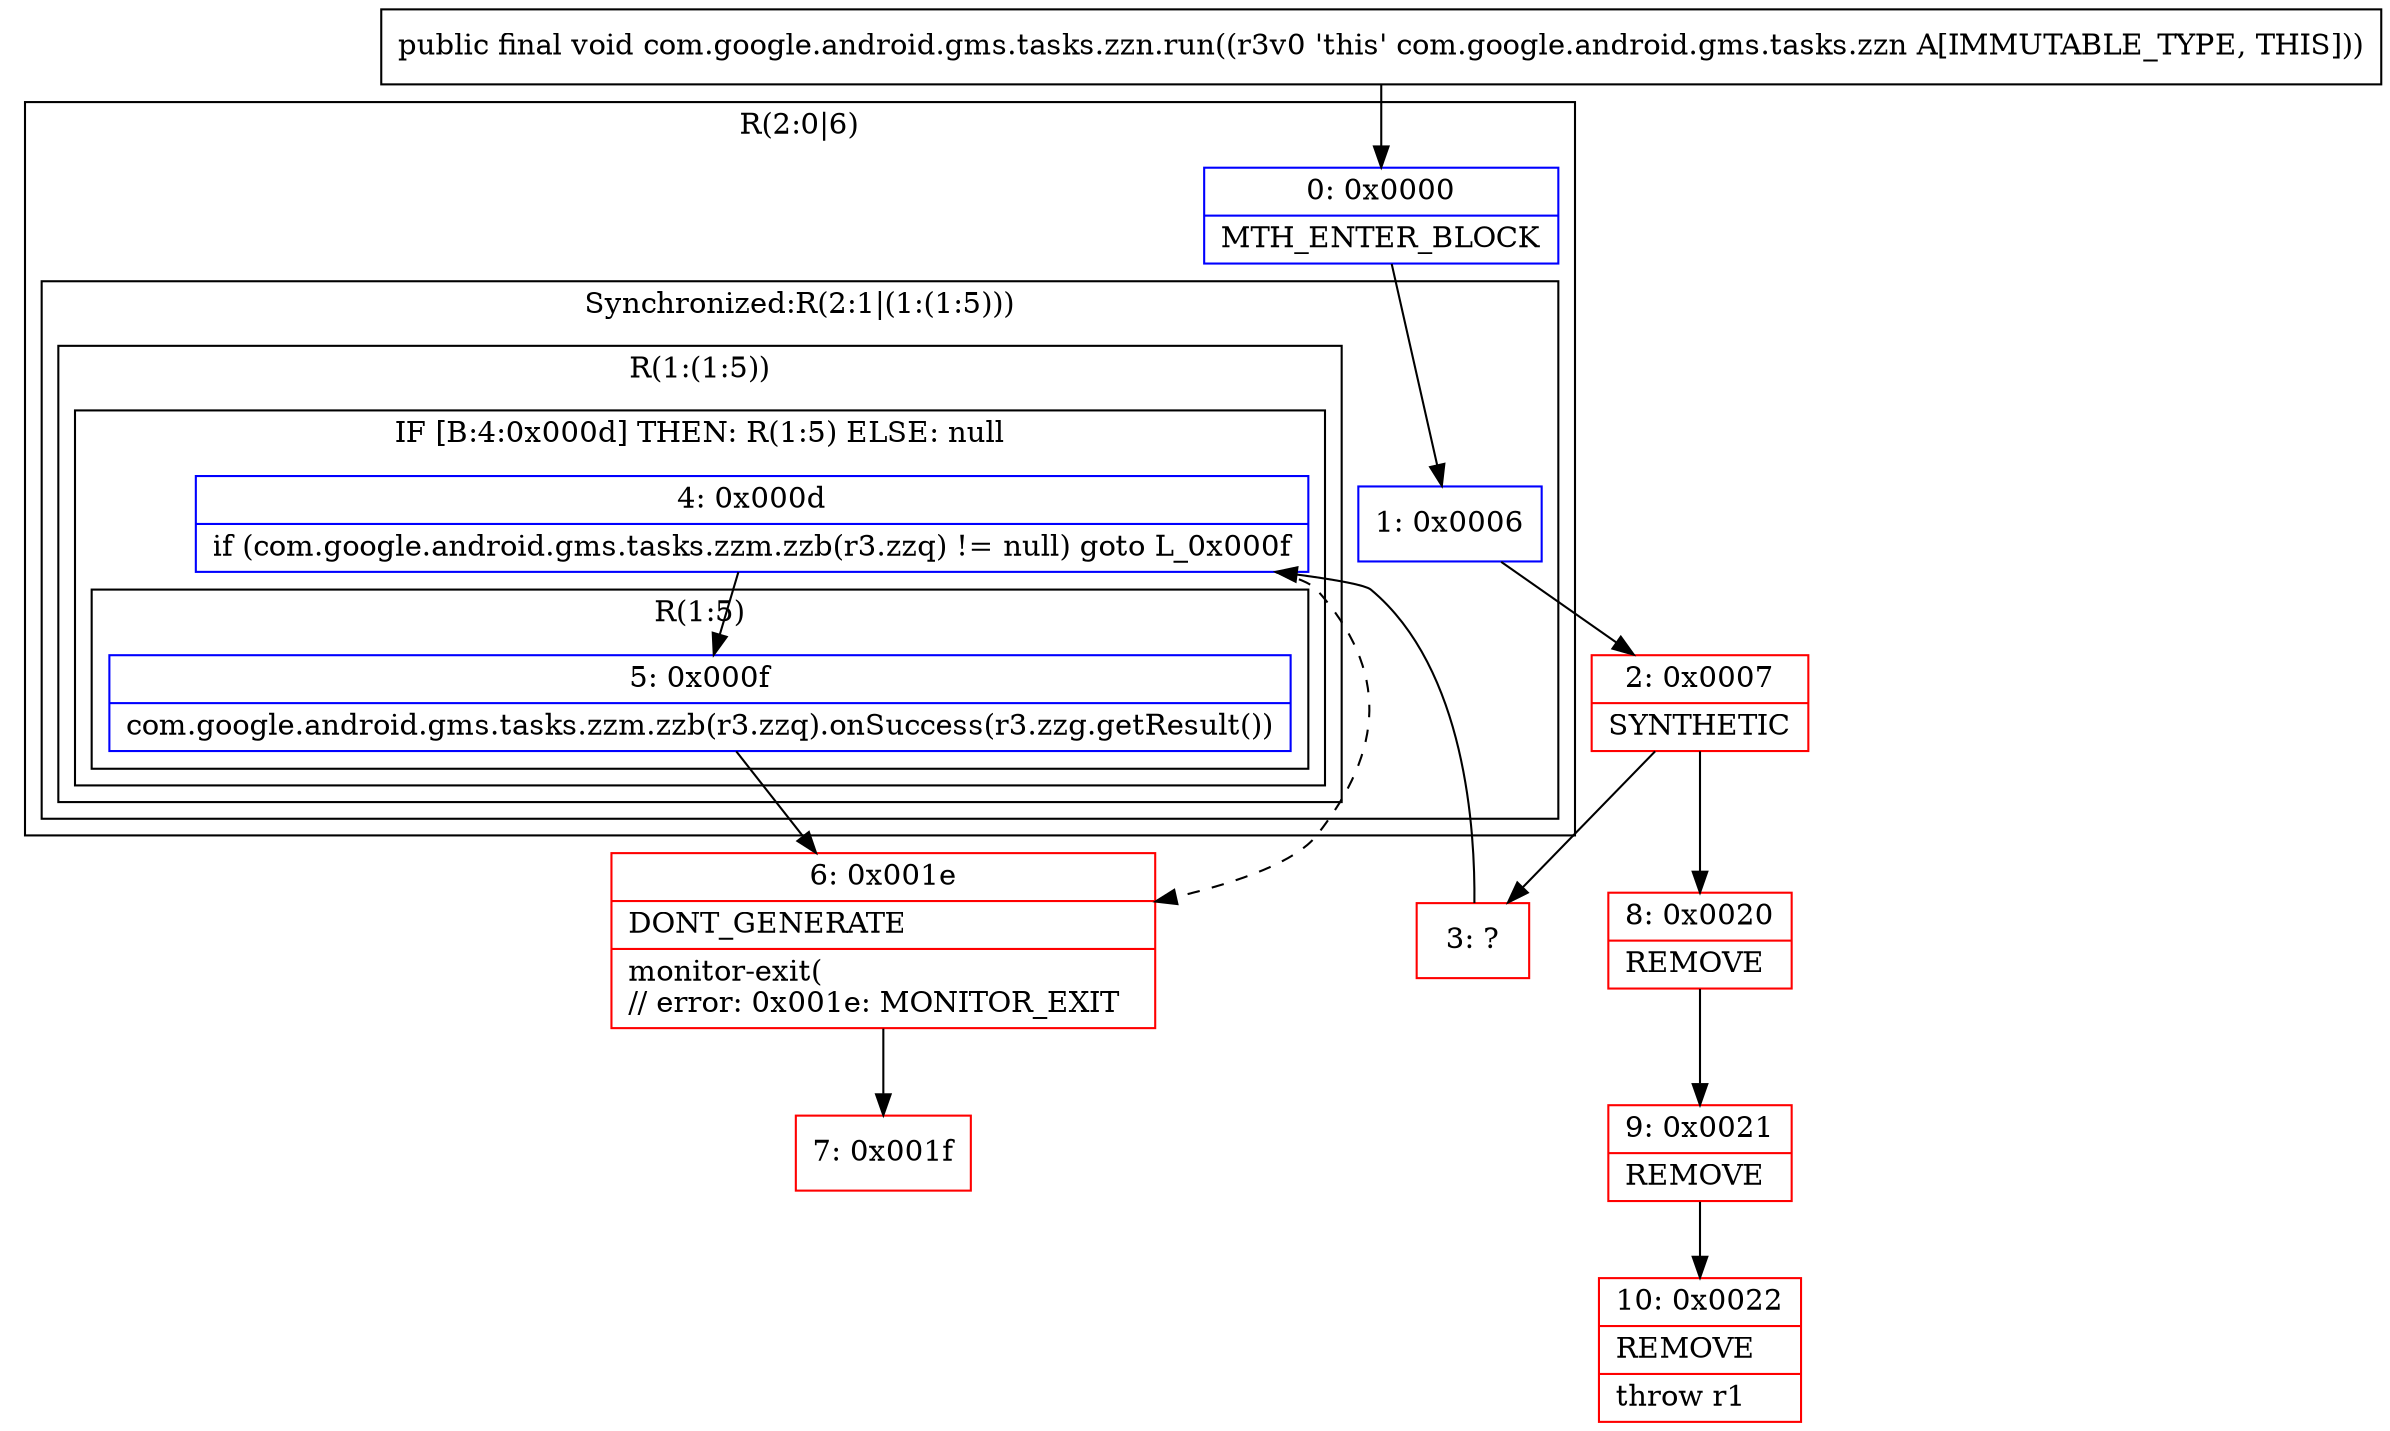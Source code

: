 digraph "CFG forcom.google.android.gms.tasks.zzn.run()V" {
subgraph cluster_Region_2081770295 {
label = "R(2:0|6)";
node [shape=record,color=blue];
Node_0 [shape=record,label="{0\:\ 0x0000|MTH_ENTER_BLOCK\l}"];
subgraph cluster_SynchronizedRegion_719534553 {
label = "Synchronized:R(2:1|(1:(1:5)))";
node [shape=record,color=blue];
Node_1 [shape=record,label="{1\:\ 0x0006}"];
subgraph cluster_Region_1584145815 {
label = "R(1:(1:5))";
node [shape=record,color=blue];
subgraph cluster_IfRegion_2026660540 {
label = "IF [B:4:0x000d] THEN: R(1:5) ELSE: null";
node [shape=record,color=blue];
Node_4 [shape=record,label="{4\:\ 0x000d|if (com.google.android.gms.tasks.zzm.zzb(r3.zzq) != null) goto L_0x000f\l}"];
subgraph cluster_Region_777437793 {
label = "R(1:5)";
node [shape=record,color=blue];
Node_5 [shape=record,label="{5\:\ 0x000f|com.google.android.gms.tasks.zzm.zzb(r3.zzq).onSuccess(r3.zzg.getResult())\l}"];
}
}
}
}
}
Node_2 [shape=record,color=red,label="{2\:\ 0x0007|SYNTHETIC\l}"];
Node_3 [shape=record,color=red,label="{3\:\ ?}"];
Node_6 [shape=record,color=red,label="{6\:\ 0x001e|DONT_GENERATE\l|monitor\-exit(\l\/\/ error: 0x001e: MONITOR_EXIT  \l}"];
Node_7 [shape=record,color=red,label="{7\:\ 0x001f}"];
Node_8 [shape=record,color=red,label="{8\:\ 0x0020|REMOVE\l}"];
Node_9 [shape=record,color=red,label="{9\:\ 0x0021|REMOVE\l}"];
Node_10 [shape=record,color=red,label="{10\:\ 0x0022|REMOVE\l|throw r1\l}"];
MethodNode[shape=record,label="{public final void com.google.android.gms.tasks.zzn.run((r3v0 'this' com.google.android.gms.tasks.zzn A[IMMUTABLE_TYPE, THIS])) }"];
MethodNode -> Node_0;
Node_0 -> Node_1;
Node_1 -> Node_2;
Node_4 -> Node_5;
Node_4 -> Node_6[style=dashed];
Node_5 -> Node_6;
Node_2 -> Node_3;
Node_2 -> Node_8;
Node_3 -> Node_4;
Node_6 -> Node_7;
Node_8 -> Node_9;
Node_9 -> Node_10;
}

